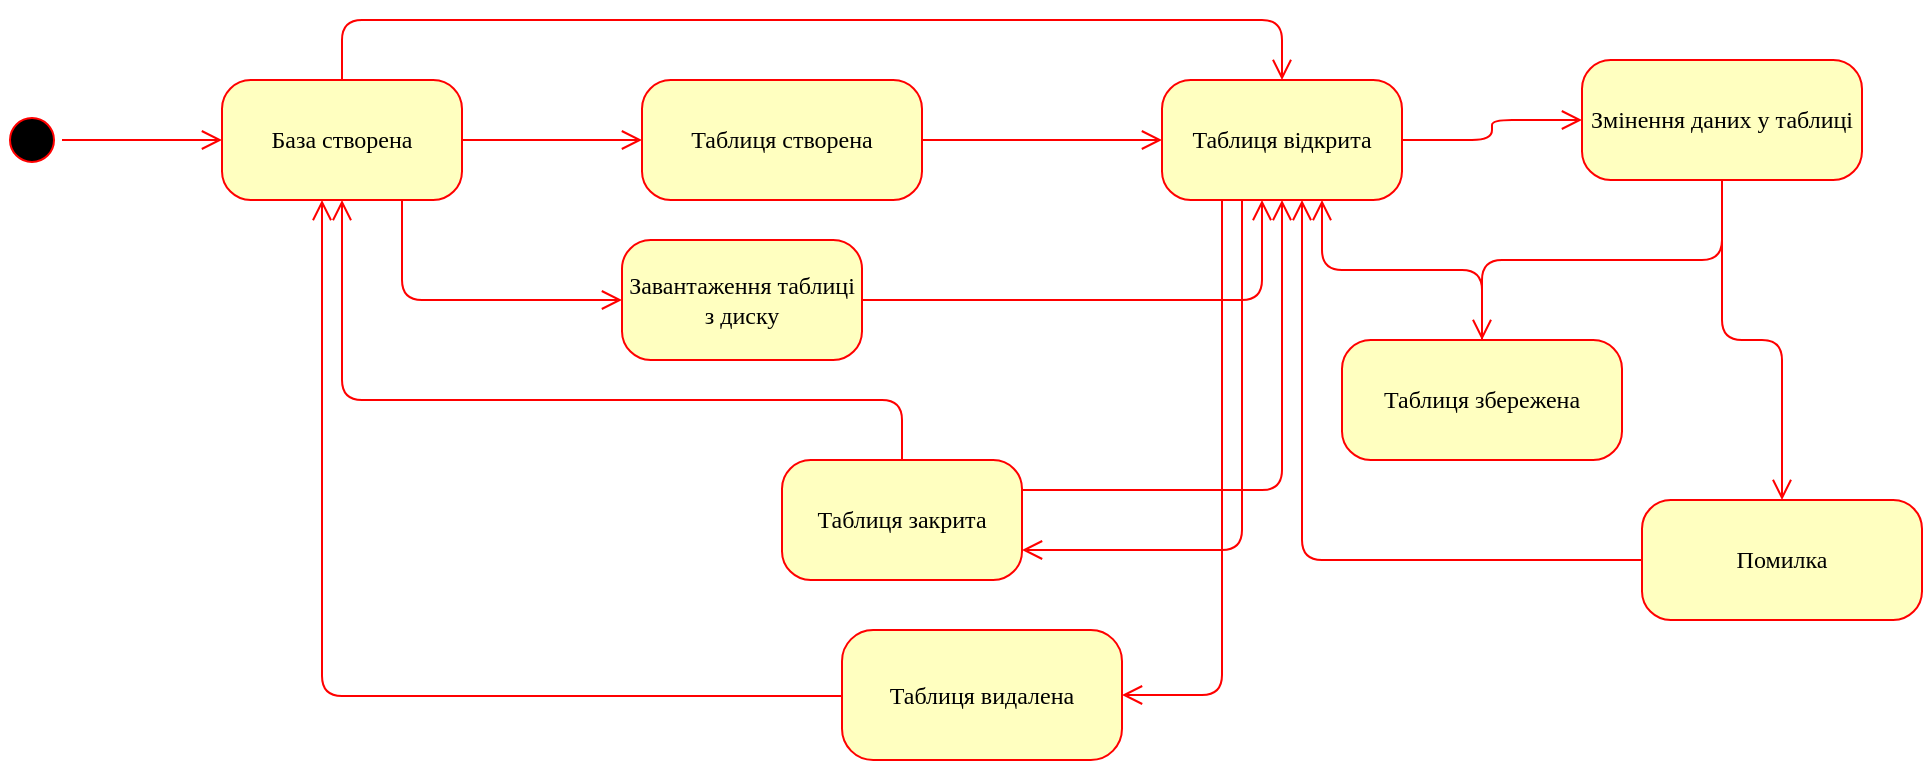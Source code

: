 <mxfile version="24.7.14">
  <diagram name="Page-1" id="58cdce13-f638-feb5-8d6f-7d28b1aa9fa0">
    <mxGraphModel dx="1436" dy="782" grid="1" gridSize="10" guides="1" tooltips="1" connect="1" arrows="1" fold="1" page="1" pageScale="1" pageWidth="1100" pageHeight="850" background="none" math="0" shadow="0">
      <root>
        <mxCell id="0" />
        <mxCell id="1" parent="0" />
        <mxCell id="382b91b5511bd0f7-1" value="" style="ellipse;html=1;shape=startState;fillColor=#000000;strokeColor=#ff0000;rounded=1;shadow=0;comic=0;labelBackgroundColor=none;fontFamily=Verdana;fontSize=12;fontColor=#000000;align=center;direction=south;" parent="1" vertex="1">
          <mxGeometry x="70" y="85" width="30" height="30" as="geometry" />
        </mxCell>
        <mxCell id="382b91b5511bd0f7-6" value="База створена" style="rounded=1;whiteSpace=wrap;html=1;arcSize=24;fillColor=#ffffc0;strokeColor=#ff0000;shadow=0;comic=0;labelBackgroundColor=none;fontFamily=Verdana;fontSize=12;fontColor=#000000;align=center;" parent="1" vertex="1">
          <mxGeometry x="180" y="70" width="120" height="60" as="geometry" />
        </mxCell>
        <mxCell id="3cde6dad864a17aa-3" style="edgeStyle=orthogonalEdgeStyle;html=1;labelBackgroundColor=none;endArrow=open;endSize=8;strokeColor=#ff0000;fontFamily=Verdana;fontSize=12;align=left;" parent="1" source="382b91b5511bd0f7-7" target="382b91b5511bd0f7-9" edge="1">
          <mxGeometry relative="1" as="geometry">
            <Array as="points">
              <mxPoint x="700" y="180" />
            </Array>
          </mxGeometry>
        </mxCell>
        <mxCell id="382b91b5511bd0f7-7" value="Завантаження таблиці з диску" style="rounded=1;whiteSpace=wrap;html=1;arcSize=24;fillColor=#ffffc0;strokeColor=#ff0000;shadow=0;comic=0;labelBackgroundColor=none;fontFamily=Verdana;fontSize=12;fontColor=#000000;align=center;" parent="1" vertex="1">
          <mxGeometry x="380" y="150" width="120" height="60" as="geometry" />
        </mxCell>
        <mxCell id="3cde6dad864a17aa-4" style="edgeStyle=orthogonalEdgeStyle;html=1;exitX=1;exitY=0.5;entryX=0;entryY=0.5;labelBackgroundColor=none;endArrow=open;endSize=8;strokeColor=#ff0000;fontFamily=Verdana;fontSize=12;align=left;entryDx=0;entryDy=0;exitDx=0;exitDy=0;" parent="1" source="382b91b5511bd0f7-6" target="EzLZiUvHwqjFRTQdVVZI-1" edge="1">
          <mxGeometry relative="1" as="geometry">
            <Array as="points" />
          </mxGeometry>
        </mxCell>
        <mxCell id="3cde6dad864a17aa-13" style="edgeStyle=elbowEdgeStyle;html=1;entryX=1;entryY=0.75;labelBackgroundColor=none;endArrow=open;endSize=8;strokeColor=#ff0000;fontFamily=Verdana;fontSize=12;align=left;" parent="1" source="382b91b5511bd0f7-9" target="382b91b5511bd0f7-10" edge="1">
          <mxGeometry relative="1" as="geometry">
            <Array as="points">
              <mxPoint x="690" y="250" />
            </Array>
          </mxGeometry>
        </mxCell>
        <mxCell id="382b91b5511bd0f7-9" value="Таблиця відкрита" style="rounded=1;whiteSpace=wrap;html=1;arcSize=24;fillColor=#ffffc0;strokeColor=#ff0000;shadow=0;comic=0;labelBackgroundColor=none;fontFamily=Verdana;fontSize=12;fontColor=#000000;align=center;" parent="1" vertex="1">
          <mxGeometry x="650" y="70" width="120" height="60" as="geometry" />
        </mxCell>
        <mxCell id="382b91b5511bd0f7-10" value="Таблиця закрита" style="rounded=1;whiteSpace=wrap;html=1;arcSize=24;fillColor=#ffffc0;strokeColor=#ff0000;shadow=0;comic=0;labelBackgroundColor=none;fontFamily=Verdana;fontSize=12;fontColor=#000000;align=center;" parent="1" vertex="1">
          <mxGeometry x="460" y="260" width="120" height="60" as="geometry" />
        </mxCell>
        <mxCell id="2a3bc250acf0617d-9" style="edgeStyle=orthogonalEdgeStyle;html=1;labelBackgroundColor=none;endArrow=open;endSize=8;strokeColor=#ff0000;fontFamily=Verdana;fontSize=12;align=left;" parent="1" source="382b91b5511bd0f7-1" target="382b91b5511bd0f7-6" edge="1">
          <mxGeometry relative="1" as="geometry" />
        </mxCell>
        <mxCell id="2a3bc250acf0617d-10" style="edgeStyle=orthogonalEdgeStyle;html=1;labelBackgroundColor=none;endArrow=open;endSize=8;strokeColor=#ff0000;fontFamily=Verdana;fontSize=12;align=left;entryX=0;entryY=0.5;" parent="1" source="382b91b5511bd0f7-6" target="382b91b5511bd0f7-7" edge="1">
          <mxGeometry relative="1" as="geometry">
            <Array as="points">
              <mxPoint x="270" y="180" />
            </Array>
          </mxGeometry>
        </mxCell>
        <mxCell id="2a3bc250acf0617d-14" style="edgeStyle=orthogonalEdgeStyle;html=1;labelBackgroundColor=none;endArrow=open;endSize=8;strokeColor=#ff0000;fontFamily=Verdana;fontSize=12;align=left;" parent="1" source="382b91b5511bd0f7-10" target="382b91b5511bd0f7-6" edge="1">
          <mxGeometry relative="1" as="geometry">
            <Array as="points">
              <mxPoint x="520" y="230" />
              <mxPoint x="240" y="230" />
            </Array>
          </mxGeometry>
        </mxCell>
        <mxCell id="2a3bc250acf0617d-15" style="edgeStyle=orthogonalEdgeStyle;html=1;exitX=1;exitY=0.25;labelBackgroundColor=none;endArrow=open;endSize=8;strokeColor=#ff0000;fontFamily=Verdana;fontSize=12;align=left;" parent="1" source="382b91b5511bd0f7-10" target="382b91b5511bd0f7-9" edge="1">
          <mxGeometry relative="1" as="geometry" />
        </mxCell>
        <mxCell id="EzLZiUvHwqjFRTQdVVZI-2" value="" style="edgeStyle=orthogonalEdgeStyle;html=1;labelBackgroundColor=none;endArrow=open;endSize=8;strokeColor=#ff0000;fontFamily=Verdana;fontSize=12;align=left;" edge="1" parent="1" source="EzLZiUvHwqjFRTQdVVZI-1" target="382b91b5511bd0f7-9">
          <mxGeometry relative="1" as="geometry">
            <Array as="points" />
            <mxPoint x="540" y="180" as="sourcePoint" />
            <mxPoint x="300" y="100" as="targetPoint" />
          </mxGeometry>
        </mxCell>
        <mxCell id="EzLZiUvHwqjFRTQdVVZI-1" value="Таблиця створена" style="rounded=1;whiteSpace=wrap;html=1;arcSize=24;fillColor=#ffffc0;strokeColor=#ff0000;shadow=0;comic=0;labelBackgroundColor=none;fontFamily=Verdana;fontSize=12;fontColor=#000000;align=center;" vertex="1" parent="1">
          <mxGeometry x="390" y="70" width="140" height="60" as="geometry" />
        </mxCell>
        <mxCell id="EzLZiUvHwqjFRTQdVVZI-4" value="Таблиця збережена" style="rounded=1;whiteSpace=wrap;html=1;arcSize=24;fillColor=#ffffc0;strokeColor=#ff0000;shadow=0;comic=0;labelBackgroundColor=none;fontFamily=Verdana;fontSize=12;fontColor=#000000;align=center;" vertex="1" parent="1">
          <mxGeometry x="740" y="200" width="140" height="60" as="geometry" />
        </mxCell>
        <mxCell id="EzLZiUvHwqjFRTQdVVZI-6" value="" style="edgeStyle=orthogonalEdgeStyle;html=1;labelBackgroundColor=none;endArrow=open;endSize=8;strokeColor=#ff0000;fontFamily=Verdana;fontSize=12;align=left;" edge="1" parent="1" source="EzLZiUvHwqjFRTQdVVZI-9" target="EzLZiUvHwqjFRTQdVVZI-4">
          <mxGeometry relative="1" as="geometry">
            <Array as="points" />
            <mxPoint x="540" y="110" as="sourcePoint" />
            <mxPoint x="660" y="110" as="targetPoint" />
          </mxGeometry>
        </mxCell>
        <mxCell id="EzLZiUvHwqjFRTQdVVZI-10" value="" style="edgeStyle=orthogonalEdgeStyle;html=1;labelBackgroundColor=none;endArrow=open;endSize=8;strokeColor=#ff0000;fontFamily=Verdana;fontSize=12;align=left;" edge="1" parent="1" source="382b91b5511bd0f7-9" target="EzLZiUvHwqjFRTQdVVZI-9">
          <mxGeometry relative="1" as="geometry">
            <Array as="points" />
            <mxPoint x="770" y="100" as="sourcePoint" />
            <mxPoint x="900" y="115" as="targetPoint" />
          </mxGeometry>
        </mxCell>
        <mxCell id="EzLZiUvHwqjFRTQdVVZI-9" value="Змінення даних у таблиці" style="rounded=1;whiteSpace=wrap;html=1;arcSize=24;fillColor=#ffffc0;strokeColor=#ff0000;shadow=0;comic=0;labelBackgroundColor=none;fontFamily=Verdana;fontSize=12;fontColor=#000000;align=center;" vertex="1" parent="1">
          <mxGeometry x="860" y="60" width="140" height="60" as="geometry" />
        </mxCell>
        <mxCell id="EzLZiUvHwqjFRTQdVVZI-11" value="Помилка" style="rounded=1;whiteSpace=wrap;html=1;arcSize=24;fillColor=#ffffc0;strokeColor=#ff0000;shadow=0;comic=0;labelBackgroundColor=none;fontFamily=Verdana;fontSize=12;fontColor=#000000;align=center;" vertex="1" parent="1">
          <mxGeometry x="890" y="280" width="140" height="60" as="geometry" />
        </mxCell>
        <mxCell id="EzLZiUvHwqjFRTQdVVZI-12" value="" style="edgeStyle=orthogonalEdgeStyle;html=1;labelBackgroundColor=none;endArrow=open;endSize=8;strokeColor=#ff0000;fontFamily=Verdana;fontSize=12;align=left;" edge="1" parent="1" source="EzLZiUvHwqjFRTQdVVZI-9" target="EzLZiUvHwqjFRTQdVVZI-11">
          <mxGeometry relative="1" as="geometry">
            <Array as="points" />
            <mxPoint x="940" y="130" as="sourcePoint" />
            <mxPoint x="820" y="210" as="targetPoint" />
          </mxGeometry>
        </mxCell>
        <mxCell id="EzLZiUvHwqjFRTQdVVZI-13" value="" style="edgeStyle=orthogonalEdgeStyle;html=1;labelBackgroundColor=none;endArrow=open;endSize=8;strokeColor=#ff0000;fontFamily=Verdana;fontSize=12;align=left;" edge="1" parent="1" source="EzLZiUvHwqjFRTQdVVZI-4" target="382b91b5511bd0f7-9">
          <mxGeometry relative="1" as="geometry">
            <Array as="points">
              <mxPoint x="810" y="165" />
              <mxPoint x="730" y="165" />
            </Array>
            <mxPoint x="780" y="110" as="sourcePoint" />
            <mxPoint x="870" y="100" as="targetPoint" />
          </mxGeometry>
        </mxCell>
        <mxCell id="EzLZiUvHwqjFRTQdVVZI-14" value="" style="edgeStyle=orthogonalEdgeStyle;html=1;labelBackgroundColor=none;endArrow=open;endSize=8;strokeColor=#ff0000;fontFamily=Verdana;fontSize=12;align=left;" edge="1" parent="1" source="EzLZiUvHwqjFRTQdVVZI-11" target="382b91b5511bd0f7-9">
          <mxGeometry relative="1" as="geometry">
            <Array as="points">
              <mxPoint x="720" y="310" />
            </Array>
            <mxPoint x="940" y="130" as="sourcePoint" />
            <mxPoint x="970" y="290" as="targetPoint" />
          </mxGeometry>
        </mxCell>
        <mxCell id="EzLZiUvHwqjFRTQdVVZI-16" value="Таблиця видалена" style="rounded=1;whiteSpace=wrap;html=1;arcSize=24;fillColor=#ffffc0;strokeColor=#ff0000;shadow=0;comic=0;labelBackgroundColor=none;fontFamily=Verdana;fontSize=12;fontColor=#000000;align=center;" vertex="1" parent="1">
          <mxGeometry x="490" y="345" width="140" height="65" as="geometry" />
        </mxCell>
        <mxCell id="EzLZiUvHwqjFRTQdVVZI-17" style="edgeStyle=elbowEdgeStyle;html=1;labelBackgroundColor=none;endArrow=open;endSize=8;strokeColor=#ff0000;fontFamily=Verdana;fontSize=12;align=left;" edge="1" parent="1" source="382b91b5511bd0f7-9" target="EzLZiUvHwqjFRTQdVVZI-16">
          <mxGeometry relative="1" as="geometry">
            <mxPoint x="680" y="130" as="sourcePoint" />
            <mxPoint x="570" y="315" as="targetPoint" />
            <Array as="points">
              <mxPoint x="680" y="260" />
            </Array>
          </mxGeometry>
        </mxCell>
        <mxCell id="EzLZiUvHwqjFRTQdVVZI-18" style="edgeStyle=elbowEdgeStyle;html=1;labelBackgroundColor=none;endArrow=open;endSize=8;strokeColor=#ff0000;fontFamily=Verdana;fontSize=12;align=left;" edge="1" parent="1" source="EzLZiUvHwqjFRTQdVVZI-16" target="382b91b5511bd0f7-6">
          <mxGeometry relative="1" as="geometry">
            <mxPoint x="690" y="140" as="sourcePoint" />
            <mxPoint x="640" y="388" as="targetPoint" />
            <Array as="points">
              <mxPoint x="230" y="378" />
            </Array>
          </mxGeometry>
        </mxCell>
        <mxCell id="EzLZiUvHwqjFRTQdVVZI-19" style="edgeStyle=orthogonalEdgeStyle;html=1;labelBackgroundColor=none;endArrow=open;endSize=8;strokeColor=#ff0000;fontFamily=Verdana;fontSize=12;align=left;" edge="1" parent="1" source="382b91b5511bd0f7-6" target="382b91b5511bd0f7-9">
          <mxGeometry relative="1" as="geometry">
            <Array as="points">
              <mxPoint x="240" y="40" />
              <mxPoint x="710" y="40" />
            </Array>
            <mxPoint x="310" y="110" as="sourcePoint" />
            <mxPoint x="400" y="110" as="targetPoint" />
          </mxGeometry>
        </mxCell>
      </root>
    </mxGraphModel>
  </diagram>
</mxfile>

